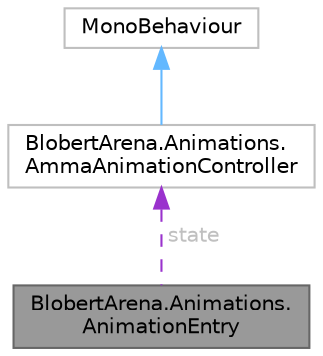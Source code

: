 digraph "BlobertArena.Animations.AnimationEntry"
{
 // LATEX_PDF_SIZE
  bgcolor="transparent";
  edge [fontname=Helvetica,fontsize=10,labelfontname=Helvetica,labelfontsize=10];
  node [fontname=Helvetica,fontsize=10,shape=box,height=0.2,width=0.4];
  Node1 [id="Node000001",label="BlobertArena.Animations.\lAnimationEntry",height=0.2,width=0.4,color="gray40", fillcolor="grey60", style="filled", fontcolor="black",tooltip="Represents an entry for an animation in the AmmaAnimationData scriptable object."];
  Node2 -> Node1 [id="edge1_Node000001_Node000002",dir="back",color="darkorchid3",style="dashed",tooltip=" ",label=" state",fontcolor="grey" ];
  Node2 [id="Node000002",label="BlobertArena.Animations.\lAmmaAnimationController",height=0.2,width=0.4,color="grey75", fillcolor="white", style="filled",URL="$class_blobert_arena_1_1_animations_1_1_amma_animation_controller.html",tooltip=" "];
  Node3 -> Node2 [id="edge2_Node000002_Node000003",dir="back",color="steelblue1",style="solid",tooltip=" "];
  Node3 [id="Node000003",label="MonoBehaviour",height=0.2,width=0.4,color="grey75", fillcolor="white", style="filled",tooltip=" "];
}
